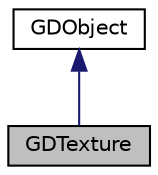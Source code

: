 digraph "GDTexture"
{
  edge [fontname="Helvetica",fontsize="10",labelfontname="Helvetica",labelfontsize="10"];
  node [fontname="Helvetica",fontsize="10",shape=record];
  Node0 [label="GDTexture",height=0.2,width=0.4,color="black", fillcolor="grey75", style="filled", fontcolor="black"];
  Node1 -> Node0 [dir="back",color="midnightblue",fontsize="10",style="solid",fontname="Helvetica"];
  Node1 [label="GDObject",height=0.2,width=0.4,color="black", fillcolor="white", style="filled",URL="$class_g_d_object.html",tooltip="Data class that will be used to generate the trees onto the therrain "];
}
